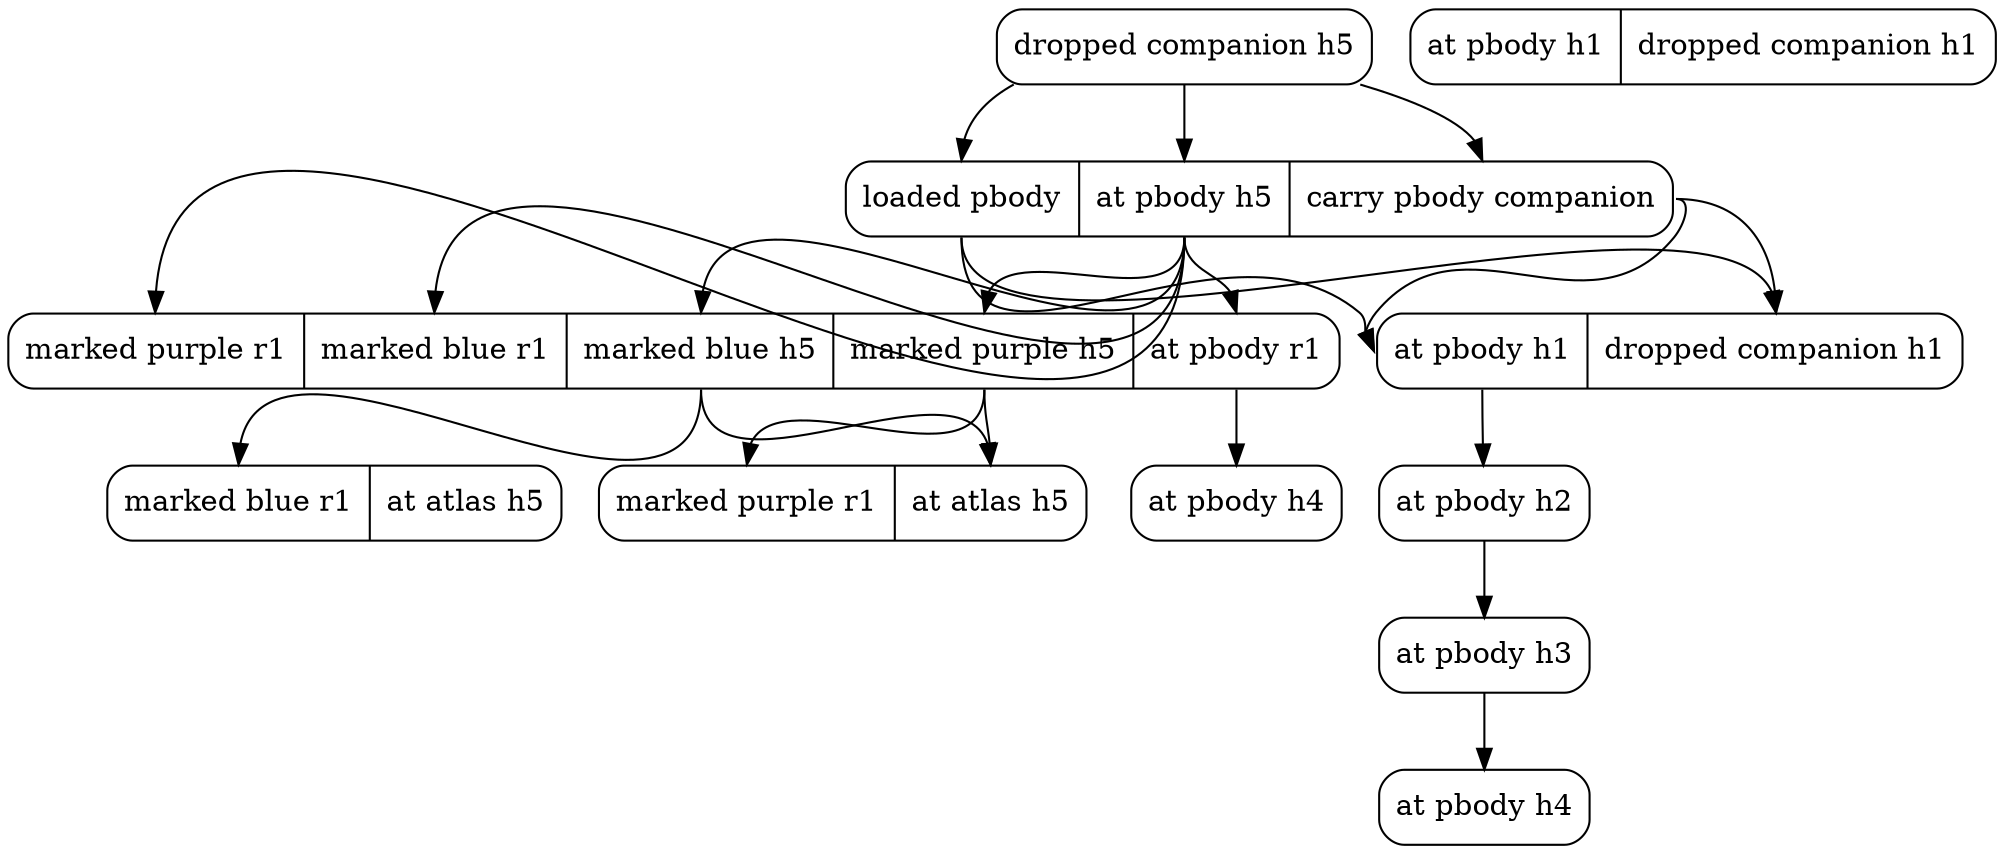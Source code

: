 digraph Tree {
	node [shape=Mrecord];
	 edge [style=solid, color=black];
struct0 [label="<droppedcompanionh5> dropped companion h5"];
struct1 [label="<loadedpbody> loaded pbody|<atpbodyh5> at pbody h5|<carrypbodycompanion> carry pbody companion"];
struct2 [label="<atpbodyh2> at pbody h2"];
struct3 [label="<atpbodyh1> at pbody h1|<droppedcompanionh1> dropped companion h1"];
struct4 [label="<markedpurpler1> marked purple r1|<markedbluer1> marked blue r1|<markedblueh5> marked blue h5|<markedpurpleh5> marked purple h5|<atpbodyr1> at pbody r1"];
struct5 [label="<atpbodyh1> at pbody h1|<droppedcompanionh1> dropped companion h1"];
struct6 [label="<atpbodyh4> at pbody h4"];
struct7 [label="<atpbodyh3> at pbody h3"];
struct8 [label="<markedpurpler1> marked purple r1|<atatlash5> at atlas h5"];
struct9 [label="<markedbluer1> marked blue r1|<atatlash5> at atlas h5"];
struct10 [label="<atpbodyh4> at pbody h4"];
struct0:droppedcompanionh5 -> struct1:loadedpbody;
struct0:droppedcompanionh5 -> struct1:atpbodyh5;
struct0:droppedcompanionh5 -> struct1:carrypbodycompanion;
struct3:atpbodyh1 -> struct2:atpbodyh2;
struct1:loadedpbody -> struct3:atpbodyh1;
struct1:loadedpbody -> struct3:droppedcompanionh1;
struct1:atpbodyh5 -> struct4:markedpurpler1;
struct1:atpbodyh5 -> struct4:markedbluer1;
struct1:atpbodyh5 -> struct4:markedblueh5;
struct1:atpbodyh5 -> struct4:markedpurpleh5;
struct1:atpbodyh5 -> struct4:atpbodyr1;
struct1:carrypbodycompanion -> struct3:atpbodyh1;
struct1:carrypbodycompanion -> struct3:droppedcompanionh1;
struct7:atpbodyh3 -> struct10:atpbodyh4;
struct2:atpbodyh2 -> struct7:atpbodyh3;
struct4:markedpurpleh5 -> struct8:markedpurpler1;
struct4:markedpurpleh5 -> struct8:atatlash5;
struct4:markedblueh5 -> struct9:markedbluer1;
struct4:markedblueh5 -> struct8:atatlash5;
struct4:atpbodyr1 -> struct6:atpbodyh4;
}

